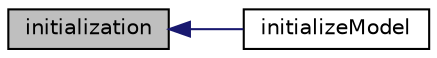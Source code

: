 digraph "initialization"
{
  edge [fontname="Helvetica",fontsize="10",labelfontname="Helvetica",labelfontsize="10"];
  node [fontname="Helvetica",fontsize="10",shape=record];
  rankdir="LR";
  Node25 [label="initialization",height=0.2,width=0.4,color="black", fillcolor="grey75", style="filled", fontcolor="black"];
  Node25 -> Node26 [dir="back",color="midnightblue",fontsize="10",style="solid",fontname="Helvetica"];
  Node26 [label="initializeModel",height=0.2,width=0.4,color="black", fillcolor="white", style="filled",URL="$d2/de2/solver__main_8h.html#a957d2cb4e4cf2f8a7838833a331420f0"];
}

